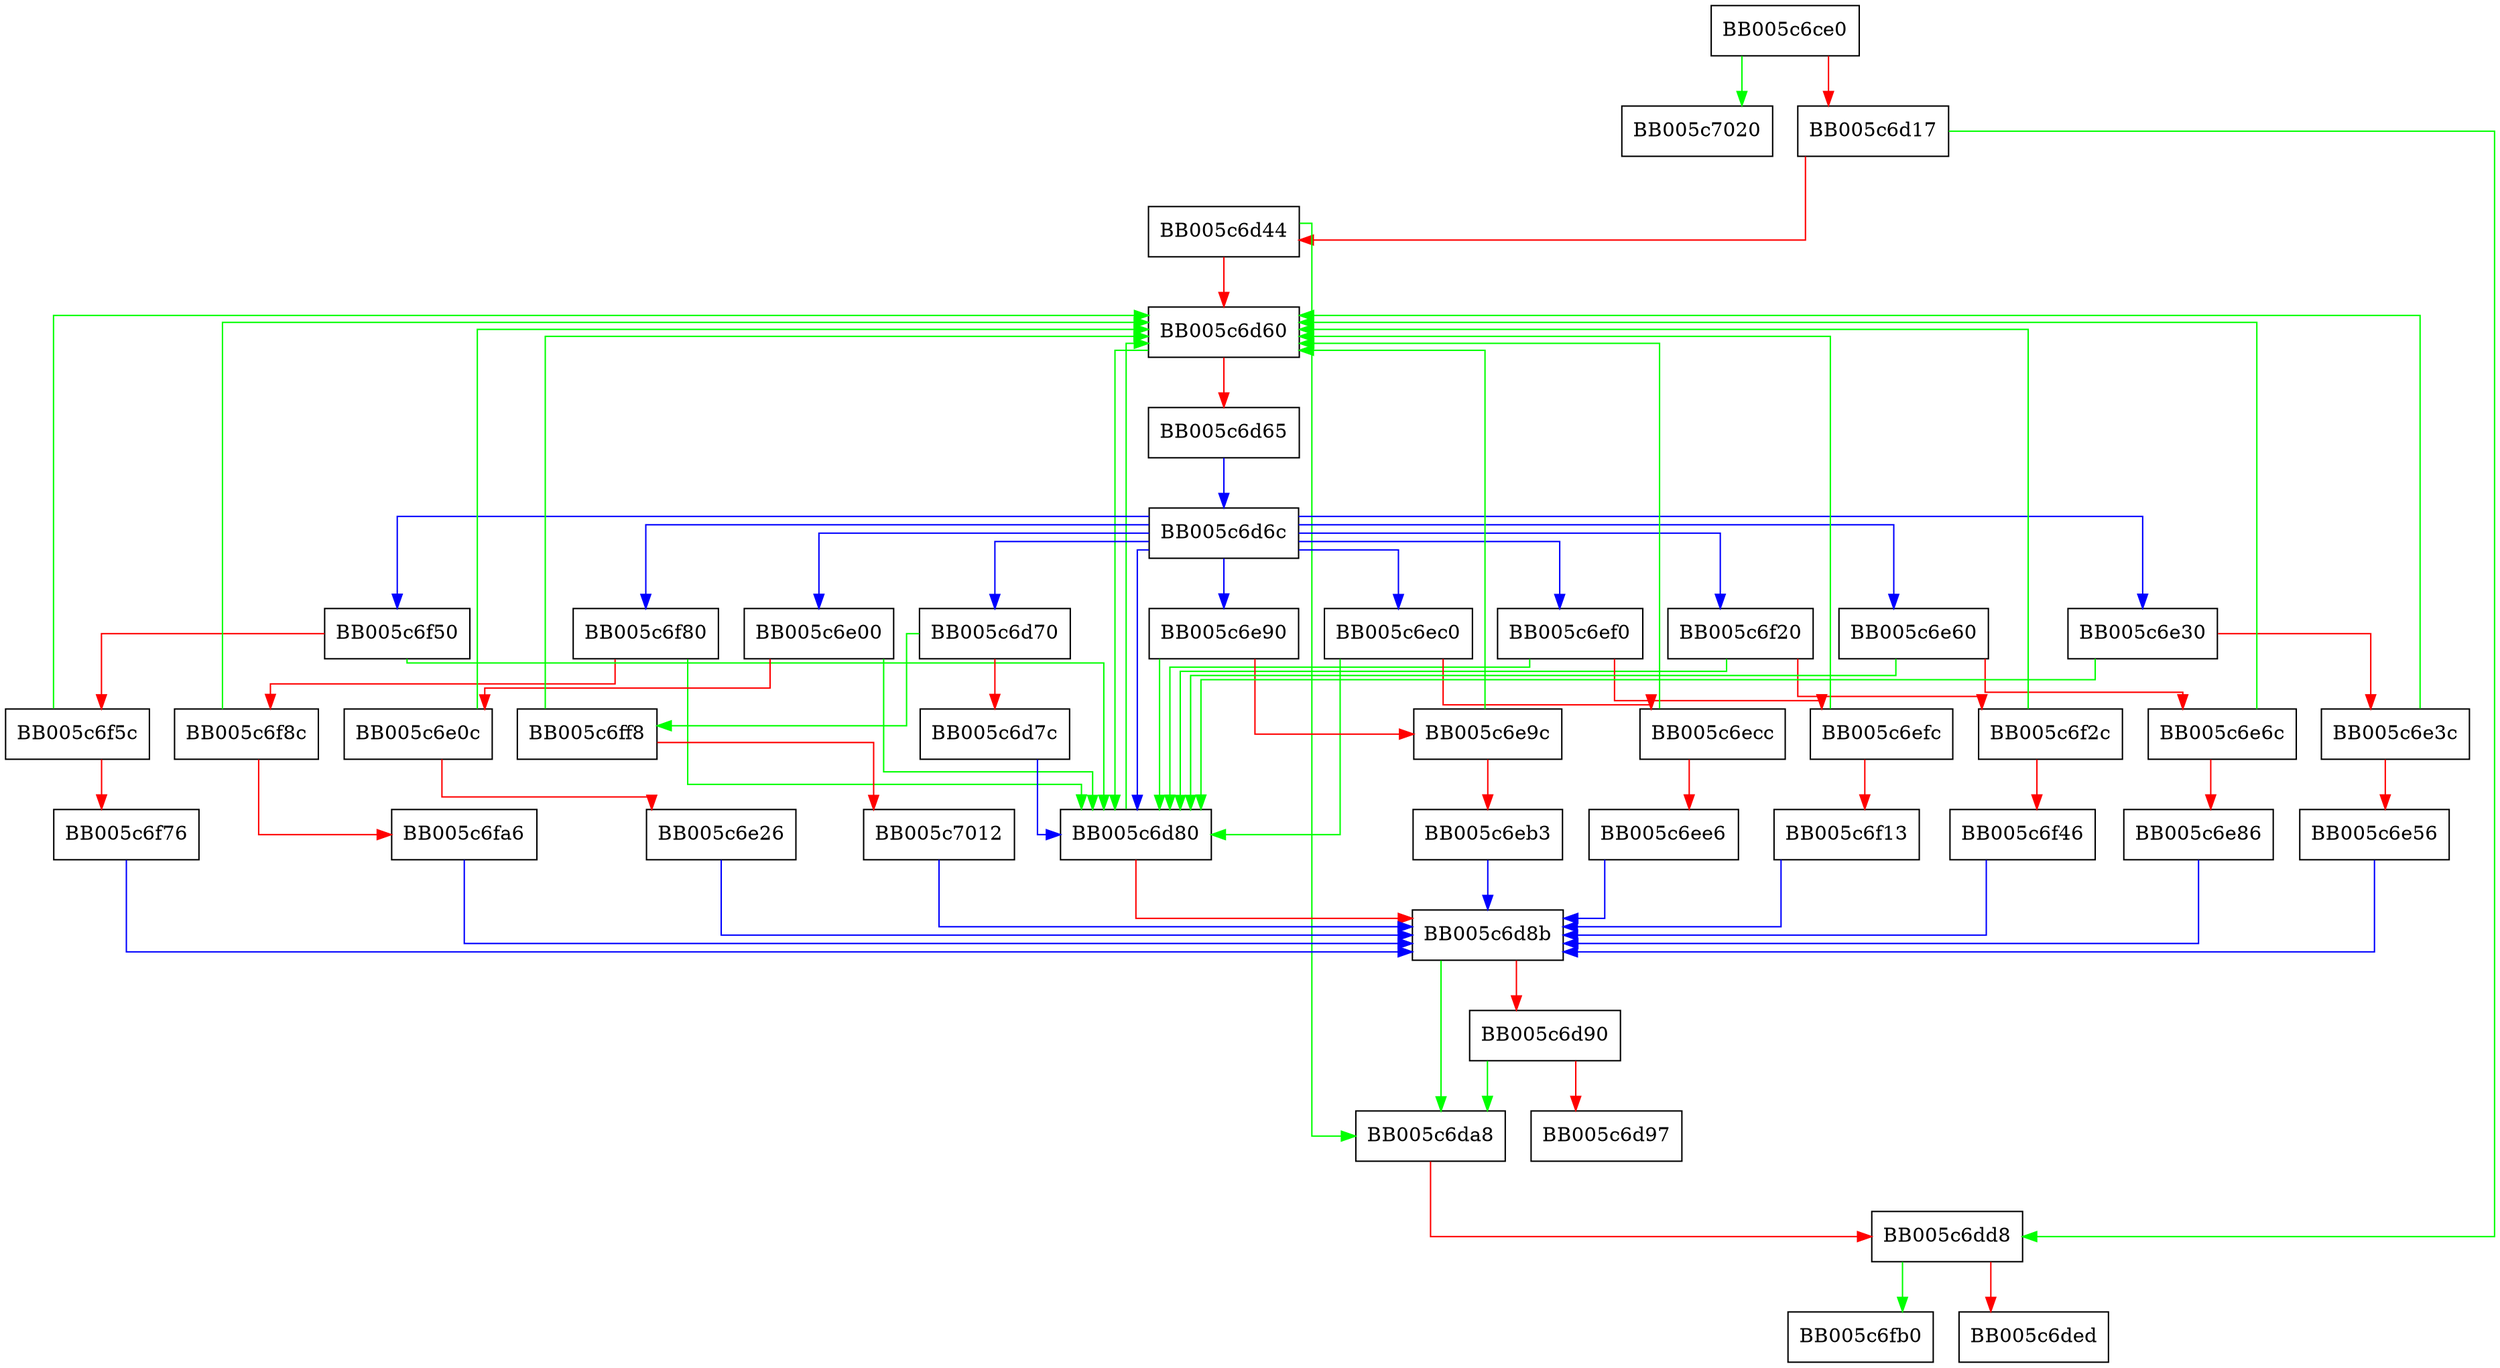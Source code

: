 digraph evp_keyexch_from_algorithm {
  node [shape="box"];
  graph [splines=ortho];
  BB005c6ce0 -> BB005c7020 [color="green"];
  BB005c6ce0 -> BB005c6d17 [color="red"];
  BB005c6d17 -> BB005c6dd8 [color="green"];
  BB005c6d17 -> BB005c6d44 [color="red"];
  BB005c6d44 -> BB005c6da8 [color="green"];
  BB005c6d44 -> BB005c6d60 [color="red"];
  BB005c6d60 -> BB005c6d80 [color="green"];
  BB005c6d60 -> BB005c6d65 [color="red"];
  BB005c6d65 -> BB005c6d6c [color="blue"];
  BB005c6d6c -> BB005c6d80 [color="blue"];
  BB005c6d6c -> BB005c6f80 [color="blue"];
  BB005c6d6c -> BB005c6f50 [color="blue"];
  BB005c6d6c -> BB005c6f20 [color="blue"];
  BB005c6d6c -> BB005c6ef0 [color="blue"];
  BB005c6d6c -> BB005c6ec0 [color="blue"];
  BB005c6d6c -> BB005c6e90 [color="blue"];
  BB005c6d6c -> BB005c6d70 [color="blue"];
  BB005c6d6c -> BB005c6e60 [color="blue"];
  BB005c6d6c -> BB005c6e30 [color="blue"];
  BB005c6d6c -> BB005c6e00 [color="blue"];
  BB005c6d70 -> BB005c6ff8 [color="green"];
  BB005c6d70 -> BB005c6d7c [color="red"];
  BB005c6d7c -> BB005c6d80 [color="blue"];
  BB005c6d80 -> BB005c6d60 [color="green"];
  BB005c6d80 -> BB005c6d8b [color="red"];
  BB005c6d8b -> BB005c6da8 [color="green"];
  BB005c6d8b -> BB005c6d90 [color="red"];
  BB005c6d90 -> BB005c6da8 [color="green"];
  BB005c6d90 -> BB005c6d97 [color="red"];
  BB005c6da8 -> BB005c6dd8 [color="red"];
  BB005c6dd8 -> BB005c6fb0 [color="green"];
  BB005c6dd8 -> BB005c6ded [color="red"];
  BB005c6e00 -> BB005c6d80 [color="green"];
  BB005c6e00 -> BB005c6e0c [color="red"];
  BB005c6e0c -> BB005c6d60 [color="green"];
  BB005c6e0c -> BB005c6e26 [color="red"];
  BB005c6e26 -> BB005c6d8b [color="blue"];
  BB005c6e30 -> BB005c6d80 [color="green"];
  BB005c6e30 -> BB005c6e3c [color="red"];
  BB005c6e3c -> BB005c6d60 [color="green"];
  BB005c6e3c -> BB005c6e56 [color="red"];
  BB005c6e56 -> BB005c6d8b [color="blue"];
  BB005c6e60 -> BB005c6d80 [color="green"];
  BB005c6e60 -> BB005c6e6c [color="red"];
  BB005c6e6c -> BB005c6d60 [color="green"];
  BB005c6e6c -> BB005c6e86 [color="red"];
  BB005c6e86 -> BB005c6d8b [color="blue"];
  BB005c6e90 -> BB005c6d80 [color="green"];
  BB005c6e90 -> BB005c6e9c [color="red"];
  BB005c6e9c -> BB005c6d60 [color="green"];
  BB005c6e9c -> BB005c6eb3 [color="red"];
  BB005c6eb3 -> BB005c6d8b [color="blue"];
  BB005c6ec0 -> BB005c6d80 [color="green"];
  BB005c6ec0 -> BB005c6ecc [color="red"];
  BB005c6ecc -> BB005c6d60 [color="green"];
  BB005c6ecc -> BB005c6ee6 [color="red"];
  BB005c6ee6 -> BB005c6d8b [color="blue"];
  BB005c6ef0 -> BB005c6d80 [color="green"];
  BB005c6ef0 -> BB005c6efc [color="red"];
  BB005c6efc -> BB005c6d60 [color="green"];
  BB005c6efc -> BB005c6f13 [color="red"];
  BB005c6f13 -> BB005c6d8b [color="blue"];
  BB005c6f20 -> BB005c6d80 [color="green"];
  BB005c6f20 -> BB005c6f2c [color="red"];
  BB005c6f2c -> BB005c6d60 [color="green"];
  BB005c6f2c -> BB005c6f46 [color="red"];
  BB005c6f46 -> BB005c6d8b [color="blue"];
  BB005c6f50 -> BB005c6d80 [color="green"];
  BB005c6f50 -> BB005c6f5c [color="red"];
  BB005c6f5c -> BB005c6d60 [color="green"];
  BB005c6f5c -> BB005c6f76 [color="red"];
  BB005c6f76 -> BB005c6d8b [color="blue"];
  BB005c6f80 -> BB005c6d80 [color="green"];
  BB005c6f80 -> BB005c6f8c [color="red"];
  BB005c6f8c -> BB005c6d60 [color="green"];
  BB005c6f8c -> BB005c6fa6 [color="red"];
  BB005c6fa6 -> BB005c6d8b [color="blue"];
  BB005c6ff8 -> BB005c6d60 [color="green"];
  BB005c6ff8 -> BB005c7012 [color="red"];
  BB005c7012 -> BB005c6d8b [color="blue"];
}
